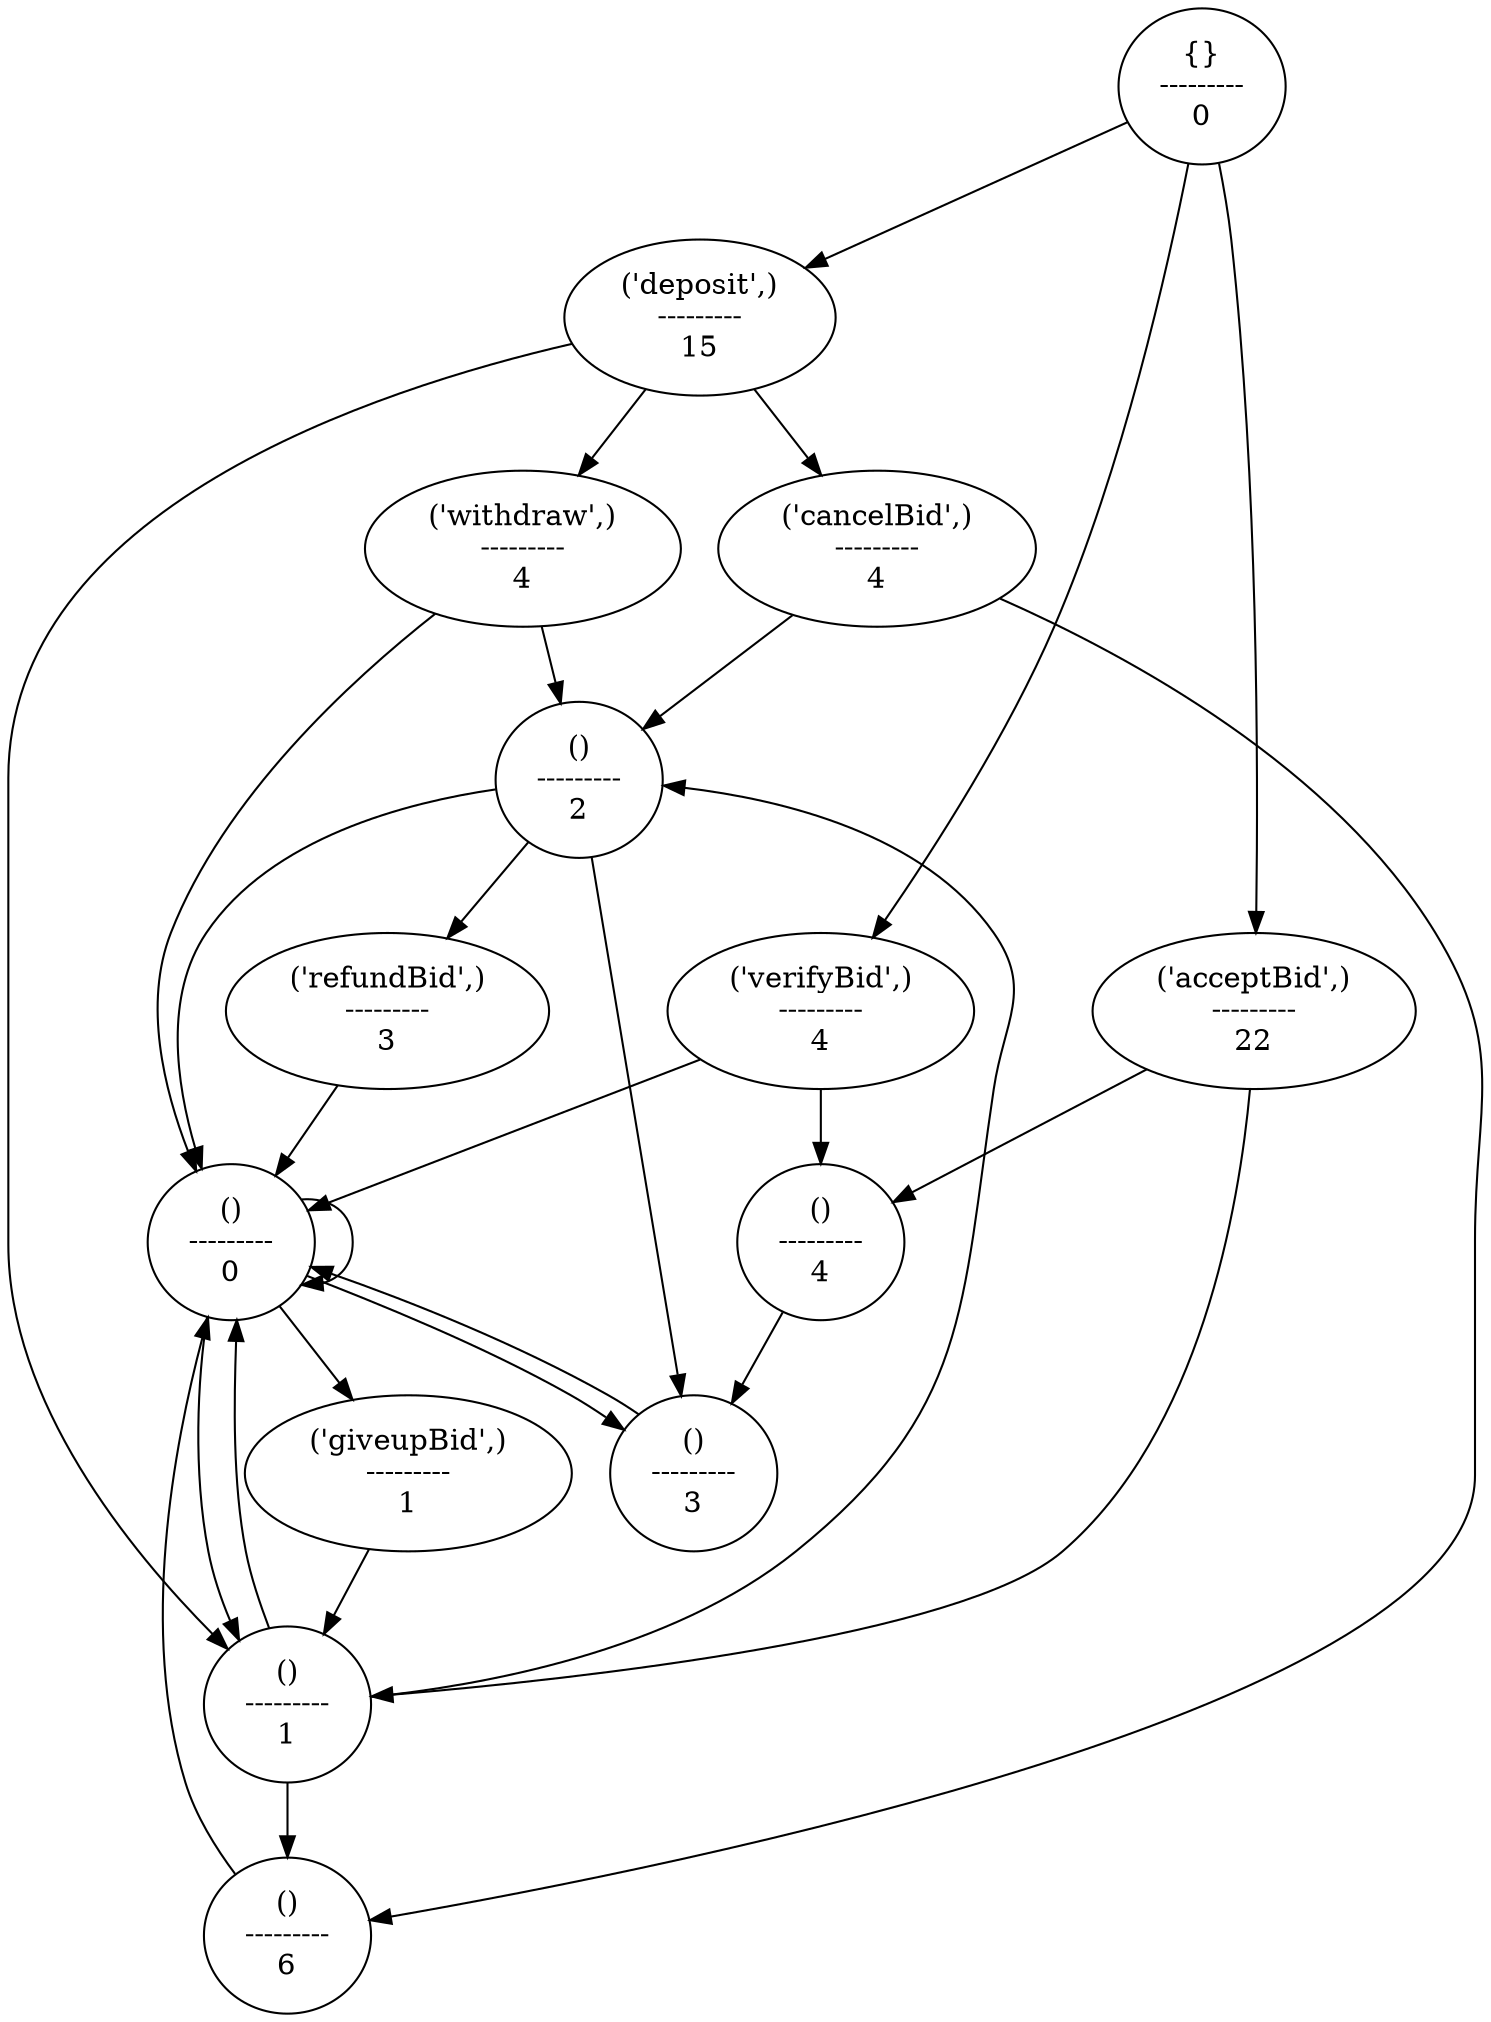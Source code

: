 strict digraph  {
"{}\n---------\n0";
"('deposit',)\n---------\n15";
"('cancelBid',)\n---------\n4";
"()\n---------\n2";
"()\n---------\n0";
"('giveupBid',)\n---------\n1";
"()\n---------\n1";
"()\n---------\n0";
"()\n---------\n1";
"()\n---------\n0";
"()\n---------\n1";
"()\n---------\n0";
"()\n---------\n3";
"('refundBid',)\n---------\n3";
"()\n---------\n6";
"('withdraw',)\n---------\n4";
"()\n---------\n2";
"()\n---------\n3";
"()\n---------\n0";
"()\n---------\n1";
"('acceptBid',)\n---------\n22";
"()\n---------\n4";
"('verifyBid',)\n---------\n4";
"{}\n---------\n0" -> "('deposit',)\n---------\n15";
"{}\n---------\n0" -> "('acceptBid',)\n---------\n22";
"{}\n---------\n0" -> "('verifyBid',)\n---------\n4";
"('deposit',)\n---------\n15" -> "('cancelBid',)\n---------\n4";
"('deposit',)\n---------\n15" -> "('withdraw',)\n---------\n4";
"('deposit',)\n---------\n15" -> "()\n---------\n1";
"('cancelBid',)\n---------\n4" -> "()\n---------\n2";
"('cancelBid',)\n---------\n4" -> "()\n---------\n6";
"()\n---------\n2" -> "()\n---------\n0";
"()\n---------\n2" -> "()\n---------\n3";
"()\n---------\n2" -> "('refundBid',)\n---------\n3";
"()\n---------\n0" -> "('giveupBid',)\n---------\n1";
"()\n---------\n0" -> "()\n---------\n0";
"()\n---------\n0" -> "()\n---------\n0";
"('giveupBid',)\n---------\n1" -> "()\n---------\n1";
"('giveupBid',)\n---------\n1" -> "()\n---------\n1";
"()\n---------\n1" -> "()\n---------\n0";
"()\n---------\n1" -> "()\n---------\n0";
"()\n---------\n0" -> "()\n---------\n1";
"()\n---------\n0" -> "()\n---------\n1";
"()\n---------\n1" -> "()\n---------\n0";
"()\n---------\n0" -> "()\n---------\n1";
"()\n---------\n0" -> "()\n---------\n1";
"()\n---------\n3" -> "()\n---------\n0";
"('refundBid',)\n---------\n3" -> "()\n---------\n0";
"()\n---------\n6" -> "()\n---------\n0";
"('withdraw',)\n---------\n4" -> "()\n---------\n2";
"('withdraw',)\n---------\n4" -> "()\n---------\n2";
"('withdraw',)\n---------\n4" -> "()\n---------\n0";
"()\n---------\n2" -> "()\n---------\n0";
"()\n---------\n2" -> "()\n---------\n3";
"()\n---------\n3" -> "()\n---------\n0";
"()\n---------\n0" -> "()\n---------\n3";
"()\n---------\n0" -> "()\n---------\n3";
"()\n---------\n1" -> "()\n---------\n6";
"()\n---------\n1" -> "()\n---------\n2";
"('acceptBid',)\n---------\n22" -> "()\n---------\n1";
"('acceptBid',)\n---------\n22" -> "()\n---------\n4";
"()\n---------\n4" -> "()\n---------\n3";
"('verifyBid',)\n---------\n4" -> "()\n---------\n4";
"('verifyBid',)\n---------\n4" -> "()\n---------\n0";
}
